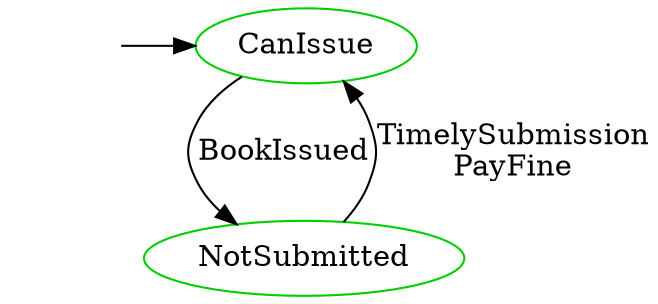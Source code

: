 digraph state_automaton {
	center = true;
	size = "7,11";
	{node [shape = plaintext, style=invis, label=""] "__init_CanIssue"};
	{node [shape = ellipse] "CanIssue"};
	{node [shape = plaintext] "CanIssue"};
	{node [shape = ellipse] "NotSubmitted"};
	{node [shape = plaintext] "NotSubmitted"};
	"__init_CanIssue" -> "CanIssue";
	"CanIssue" [label = "CanIssue", color = green3]; 
	"CanIssue" -> "NotSubmitted" [ label = "BookIssued" ];
	"NotSubmitted" [label = "NotSubmitted", color = green3]; 
	"NotSubmitted" -> "CanIssue" [ label = "TimelySubmission\nPayFine" ];
	{ rank = min ;
		"__init_CanIssue";
		"CanIssue";
	}
}
